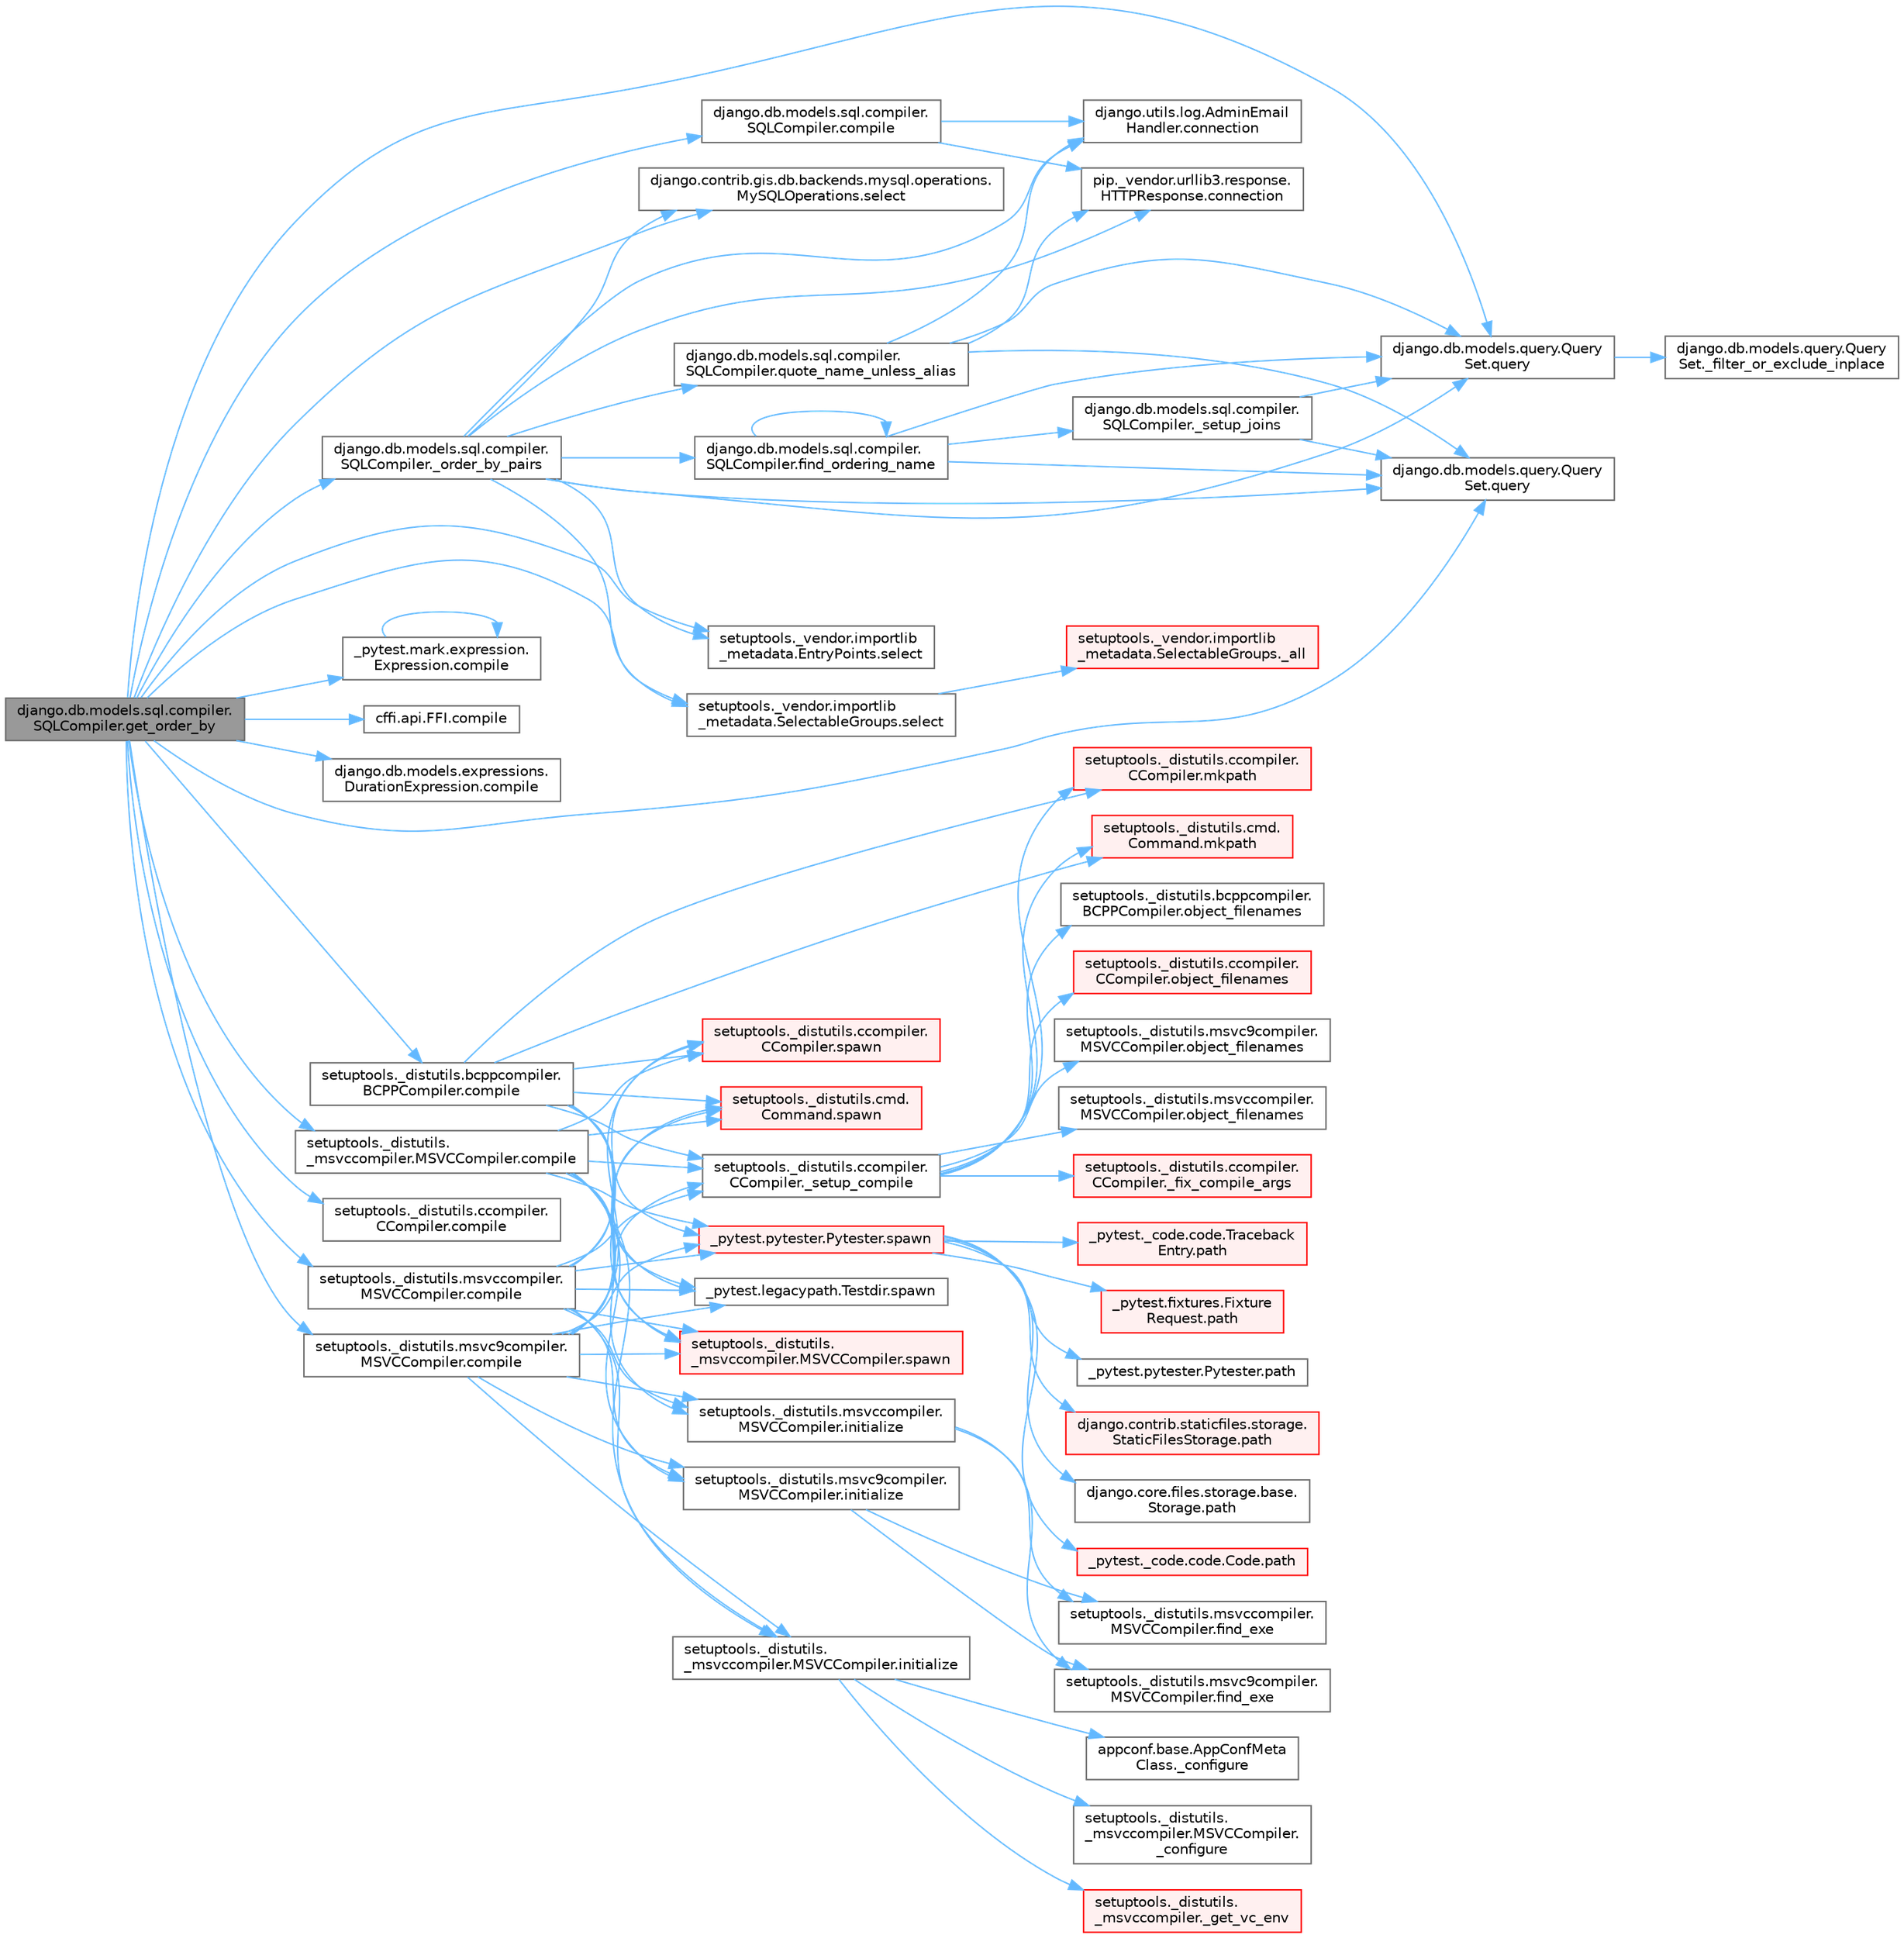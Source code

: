 digraph "django.db.models.sql.compiler.SQLCompiler.get_order_by"
{
 // LATEX_PDF_SIZE
  bgcolor="transparent";
  edge [fontname=Helvetica,fontsize=10,labelfontname=Helvetica,labelfontsize=10];
  node [fontname=Helvetica,fontsize=10,shape=box,height=0.2,width=0.4];
  rankdir="LR";
  Node1 [id="Node000001",label="django.db.models.sql.compiler.\lSQLCompiler.get_order_by",height=0.2,width=0.4,color="gray40", fillcolor="grey60", style="filled", fontcolor="black",tooltip=" "];
  Node1 -> Node2 [id="edge1_Node000001_Node000002",color="steelblue1",style="solid",tooltip=" "];
  Node2 [id="Node000002",label="django.db.models.sql.compiler.\lSQLCompiler._order_by_pairs",height=0.2,width=0.4,color="grey40", fillcolor="white", style="filled",URL="$classdjango_1_1db_1_1models_1_1sql_1_1compiler_1_1_s_q_l_compiler.html#aadc45c88889716b107b99e9f2e76f591",tooltip=" "];
  Node2 -> Node3 [id="edge2_Node000002_Node000003",color="steelblue1",style="solid",tooltip=" "];
  Node3 [id="Node000003",label="django.utils.log.AdminEmail\lHandler.connection",height=0.2,width=0.4,color="grey40", fillcolor="white", style="filled",URL="$classdjango_1_1utils_1_1log_1_1_admin_email_handler.html#a545b5f7ec55a857fe1ca7836814a0760",tooltip=" "];
  Node2 -> Node4 [id="edge3_Node000002_Node000004",color="steelblue1",style="solid",tooltip=" "];
  Node4 [id="Node000004",label="pip._vendor.urllib3.response.\lHTTPResponse.connection",height=0.2,width=0.4,color="grey40", fillcolor="white", style="filled",URL="$classpip_1_1__vendor_1_1urllib3_1_1response_1_1_h_t_t_p_response.html#a9002314624685de3bbf9b84bdc87fef8",tooltip=" "];
  Node2 -> Node5 [id="edge4_Node000002_Node000005",color="steelblue1",style="solid",tooltip=" "];
  Node5 [id="Node000005",label="django.db.models.sql.compiler.\lSQLCompiler.find_ordering_name",height=0.2,width=0.4,color="grey40", fillcolor="white", style="filled",URL="$classdjango_1_1db_1_1models_1_1sql_1_1compiler_1_1_s_q_l_compiler.html#af700709c03bb6c5cd212d3602e909e3a",tooltip=" "];
  Node5 -> Node6 [id="edge5_Node000005_Node000006",color="steelblue1",style="solid",tooltip=" "];
  Node6 [id="Node000006",label="django.db.models.sql.compiler.\lSQLCompiler._setup_joins",height=0.2,width=0.4,color="grey40", fillcolor="white", style="filled",URL="$classdjango_1_1db_1_1models_1_1sql_1_1compiler_1_1_s_q_l_compiler.html#a6c7c0abac7cd55c295b175b2a6e58f94",tooltip=" "];
  Node6 -> Node7 [id="edge6_Node000006_Node000007",color="steelblue1",style="solid",tooltip=" "];
  Node7 [id="Node000007",label="django.db.models.query.Query\lSet.query",height=0.2,width=0.4,color="grey40", fillcolor="white", style="filled",URL="$classdjango_1_1db_1_1models_1_1query_1_1_query_set.html#a8028ed81b109acb162489dbd16604c83",tooltip=" "];
  Node7 -> Node8 [id="edge7_Node000007_Node000008",color="steelblue1",style="solid",tooltip=" "];
  Node8 [id="Node000008",label="django.db.models.query.Query\lSet._filter_or_exclude_inplace",height=0.2,width=0.4,color="grey40", fillcolor="white", style="filled",URL="$classdjango_1_1db_1_1models_1_1query_1_1_query_set.html#aabeb9102e4ff687eea5dc3a6d54a8a29",tooltip=" "];
  Node6 -> Node9 [id="edge8_Node000006_Node000009",color="steelblue1",style="solid",tooltip=" "];
  Node9 [id="Node000009",label="django.db.models.query.Query\lSet.query",height=0.2,width=0.4,color="grey40", fillcolor="white", style="filled",URL="$classdjango_1_1db_1_1models_1_1query_1_1_query_set.html#a0b0307a9b3f65303afb2c5783372d2c2",tooltip=" "];
  Node5 -> Node5 [id="edge9_Node000005_Node000005",color="steelblue1",style="solid",tooltip=" "];
  Node5 -> Node7 [id="edge10_Node000005_Node000007",color="steelblue1",style="solid",tooltip=" "];
  Node5 -> Node9 [id="edge11_Node000005_Node000009",color="steelblue1",style="solid",tooltip=" "];
  Node2 -> Node7 [id="edge12_Node000002_Node000007",color="steelblue1",style="solid",tooltip=" "];
  Node2 -> Node9 [id="edge13_Node000002_Node000009",color="steelblue1",style="solid",tooltip=" "];
  Node2 -> Node10 [id="edge14_Node000002_Node000010",color="steelblue1",style="solid",tooltip=" "];
  Node10 [id="Node000010",label="django.db.models.sql.compiler.\lSQLCompiler.quote_name_unless_alias",height=0.2,width=0.4,color="grey40", fillcolor="white", style="filled",URL="$classdjango_1_1db_1_1models_1_1sql_1_1compiler_1_1_s_q_l_compiler.html#aee1ca8fa1097490d7dde9458af2087a2",tooltip=" "];
  Node10 -> Node3 [id="edge15_Node000010_Node000003",color="steelblue1",style="solid",tooltip=" "];
  Node10 -> Node4 [id="edge16_Node000010_Node000004",color="steelblue1",style="solid",tooltip=" "];
  Node10 -> Node7 [id="edge17_Node000010_Node000007",color="steelblue1",style="solid",tooltip=" "];
  Node10 -> Node9 [id="edge18_Node000010_Node000009",color="steelblue1",style="solid",tooltip=" "];
  Node2 -> Node11 [id="edge19_Node000002_Node000011",color="steelblue1",style="solid",tooltip=" "];
  Node11 [id="Node000011",label="django.contrib.gis.db.backends.mysql.operations.\lMySQLOperations.select",height=0.2,width=0.4,color="grey40", fillcolor="white", style="filled",URL="$classdjango_1_1contrib_1_1gis_1_1db_1_1backends_1_1mysql_1_1operations_1_1_my_s_q_l_operations.html#a284d53076e3cb34e7be3e29f7a257e29",tooltip=" "];
  Node2 -> Node12 [id="edge20_Node000002_Node000012",color="steelblue1",style="solid",tooltip=" "];
  Node12 [id="Node000012",label="setuptools._vendor.importlib\l_metadata.EntryPoints.select",height=0.2,width=0.4,color="grey40", fillcolor="white", style="filled",URL="$classsetuptools_1_1__vendor_1_1importlib__metadata_1_1_entry_points.html#a9d6f21a90bc8484556c17e7549ec48b8",tooltip=" "];
  Node2 -> Node13 [id="edge21_Node000002_Node000013",color="steelblue1",style="solid",tooltip=" "];
  Node13 [id="Node000013",label="setuptools._vendor.importlib\l_metadata.SelectableGroups.select",height=0.2,width=0.4,color="grey40", fillcolor="white", style="filled",URL="$classsetuptools_1_1__vendor_1_1importlib__metadata_1_1_selectable_groups.html#a2e1b574df1dfc1d3ddd577f86a13cf46",tooltip=" "];
  Node13 -> Node14 [id="edge22_Node000013_Node000014",color="steelblue1",style="solid",tooltip=" "];
  Node14 [id="Node000014",label="setuptools._vendor.importlib\l_metadata.SelectableGroups._all",height=0.2,width=0.4,color="red", fillcolor="#FFF0F0", style="filled",URL="$classsetuptools_1_1__vendor_1_1importlib__metadata_1_1_selectable_groups.html#ace2184bf9d795f7de7e4dc21a8c973c4",tooltip=" "];
  Node1 -> Node16 [id="edge23_Node000001_Node000016",color="steelblue1",style="solid",tooltip=" "];
  Node16 [id="Node000016",label="_pytest.mark.expression.\lExpression.compile",height=0.2,width=0.4,color="grey40", fillcolor="white", style="filled",URL="$class__pytest_1_1mark_1_1expression_1_1_expression.html#a487c179805cbb1d7475c2ca8154c96fa",tooltip=" "];
  Node16 -> Node16 [id="edge24_Node000016_Node000016",color="steelblue1",style="solid",tooltip=" "];
  Node1 -> Node17 [id="edge25_Node000001_Node000017",color="steelblue1",style="solid",tooltip=" "];
  Node17 [id="Node000017",label="cffi.api.FFI.compile",height=0.2,width=0.4,color="grey40", fillcolor="white", style="filled",URL="$classcffi_1_1api_1_1_f_f_i.html#aa299db05eaf9e8845167d09760888799",tooltip=" "];
  Node1 -> Node18 [id="edge26_Node000001_Node000018",color="steelblue1",style="solid",tooltip=" "];
  Node18 [id="Node000018",label="django.db.models.expressions.\lDurationExpression.compile",height=0.2,width=0.4,color="grey40", fillcolor="white", style="filled",URL="$classdjango_1_1db_1_1models_1_1expressions_1_1_duration_expression.html#a47b1a07b0eadb9722fcd50f98312abc9",tooltip=" "];
  Node1 -> Node19 [id="edge27_Node000001_Node000019",color="steelblue1",style="solid",tooltip=" "];
  Node19 [id="Node000019",label="django.db.models.sql.compiler.\lSQLCompiler.compile",height=0.2,width=0.4,color="grey40", fillcolor="white", style="filled",URL="$classdjango_1_1db_1_1models_1_1sql_1_1compiler_1_1_s_q_l_compiler.html#aa04036f15ac7916f9be1c43e8ace807a",tooltip=" "];
  Node19 -> Node3 [id="edge28_Node000019_Node000003",color="steelblue1",style="solid",tooltip=" "];
  Node19 -> Node4 [id="edge29_Node000019_Node000004",color="steelblue1",style="solid",tooltip=" "];
  Node1 -> Node20 [id="edge30_Node000001_Node000020",color="steelblue1",style="solid",tooltip=" "];
  Node20 [id="Node000020",label="setuptools._distutils.\l_msvccompiler.MSVCCompiler.compile",height=0.2,width=0.4,color="grey40", fillcolor="white", style="filled",URL="$classsetuptools_1_1__distutils_1_1__msvccompiler_1_1_m_s_v_c_compiler.html#a120b859ab4fa415afafa55d41da93d6d",tooltip=" "];
  Node20 -> Node21 [id="edge31_Node000020_Node000021",color="steelblue1",style="solid",tooltip=" "];
  Node21 [id="Node000021",label="setuptools._distutils.ccompiler.\lCCompiler._setup_compile",height=0.2,width=0.4,color="grey40", fillcolor="white", style="filled",URL="$classsetuptools_1_1__distutils_1_1ccompiler_1_1_c_compiler.html#ac4b66c43e3d07440afc7e38b4d1fdf2e",tooltip=" "];
  Node21 -> Node22 [id="edge32_Node000021_Node000022",color="steelblue1",style="solid",tooltip=" "];
  Node22 [id="Node000022",label="setuptools._distutils.ccompiler.\lCCompiler._fix_compile_args",height=0.2,width=0.4,color="red", fillcolor="#FFF0F0", style="filled",URL="$classsetuptools_1_1__distutils_1_1ccompiler_1_1_c_compiler.html#adf6e856960886280bc5b7b6ab98da11e",tooltip=" "];
  Node21 -> Node24 [id="edge33_Node000021_Node000024",color="steelblue1",style="solid",tooltip=" "];
  Node24 [id="Node000024",label="setuptools._distutils.ccompiler.\lCCompiler.mkpath",height=0.2,width=0.4,color="red", fillcolor="#FFF0F0", style="filled",URL="$classsetuptools_1_1__distutils_1_1ccompiler_1_1_c_compiler.html#a84a377626d580d0a9c7af626de535910",tooltip=" "];
  Node21 -> Node27 [id="edge34_Node000021_Node000027",color="steelblue1",style="solid",tooltip=" "];
  Node27 [id="Node000027",label="setuptools._distutils.cmd.\lCommand.mkpath",height=0.2,width=0.4,color="red", fillcolor="#FFF0F0", style="filled",URL="$classsetuptools_1_1__distutils_1_1cmd_1_1_command.html#ac5192d4d0c02e64755ea4a522d48c4ab",tooltip=" "];
  Node21 -> Node28 [id="edge35_Node000021_Node000028",color="steelblue1",style="solid",tooltip=" "];
  Node28 [id="Node000028",label="setuptools._distutils.bcppcompiler.\lBCPPCompiler.object_filenames",height=0.2,width=0.4,color="grey40", fillcolor="white", style="filled",URL="$classsetuptools_1_1__distutils_1_1bcppcompiler_1_1_b_c_p_p_compiler.html#ac747bc57c726c811b4fb1ccc28c61f01",tooltip=" "];
  Node21 -> Node29 [id="edge36_Node000021_Node000029",color="steelblue1",style="solid",tooltip=" "];
  Node29 [id="Node000029",label="setuptools._distutils.ccompiler.\lCCompiler.object_filenames",height=0.2,width=0.4,color="red", fillcolor="#FFF0F0", style="filled",URL="$classsetuptools_1_1__distutils_1_1ccompiler_1_1_c_compiler.html#ab827c9ddfe9c9f62a450b86dd8aaa1b1",tooltip=" "];
  Node21 -> Node36 [id="edge37_Node000021_Node000036",color="steelblue1",style="solid",tooltip=" "];
  Node36 [id="Node000036",label="setuptools._distutils.msvc9compiler.\lMSVCCompiler.object_filenames",height=0.2,width=0.4,color="grey40", fillcolor="white", style="filled",URL="$classsetuptools_1_1__distutils_1_1msvc9compiler_1_1_m_s_v_c_compiler.html#a39cc5c2c89a083409fd8493ccc8ec93f",tooltip=" "];
  Node21 -> Node37 [id="edge38_Node000021_Node000037",color="steelblue1",style="solid",tooltip=" "];
  Node37 [id="Node000037",label="setuptools._distutils.msvccompiler.\lMSVCCompiler.object_filenames",height=0.2,width=0.4,color="grey40", fillcolor="white", style="filled",URL="$classsetuptools_1_1__distutils_1_1msvccompiler_1_1_m_s_v_c_compiler.html#a0a24fd7f09e7c261d131d65e4f8462d4",tooltip=" "];
  Node20 -> Node38 [id="edge39_Node000020_Node000038",color="steelblue1",style="solid",tooltip=" "];
  Node38 [id="Node000038",label="setuptools._distutils.\l_msvccompiler.MSVCCompiler.initialize",height=0.2,width=0.4,color="grey40", fillcolor="white", style="filled",URL="$classsetuptools_1_1__distutils_1_1__msvccompiler_1_1_m_s_v_c_compiler.html#a43401b9cd5fe5aa3b85704cff01fda01",tooltip=" "];
  Node38 -> Node39 [id="edge40_Node000038_Node000039",color="steelblue1",style="solid",tooltip=" "];
  Node39 [id="Node000039",label="appconf.base.AppConfMeta\lClass._configure",height=0.2,width=0.4,color="grey40", fillcolor="white", style="filled",URL="$classappconf_1_1base_1_1_app_conf_meta_class.html#a0723fc70358e3656b91784ee70ed33ab",tooltip=" "];
  Node38 -> Node40 [id="edge41_Node000038_Node000040",color="steelblue1",style="solid",tooltip=" "];
  Node40 [id="Node000040",label="setuptools._distutils.\l_msvccompiler.MSVCCompiler.\l_configure",height=0.2,width=0.4,color="grey40", fillcolor="white", style="filled",URL="$classsetuptools_1_1__distutils_1_1__msvccompiler_1_1_m_s_v_c_compiler.html#a44536ae62c4c18d3aea088abb468ff8f",tooltip=" "];
  Node38 -> Node41 [id="edge42_Node000038_Node000041",color="steelblue1",style="solid",tooltip=" "];
  Node41 [id="Node000041",label="setuptools._distutils.\l_msvccompiler._get_vc_env",height=0.2,width=0.4,color="red", fillcolor="#FFF0F0", style="filled",URL="$namespacesetuptools_1_1__distutils_1_1__msvccompiler.html#a7c40fac0baa118e2727e52f1cfee79db",tooltip=" "];
  Node20 -> Node45 [id="edge43_Node000020_Node000045",color="steelblue1",style="solid",tooltip=" "];
  Node45 [id="Node000045",label="setuptools._distutils.msvc9compiler.\lMSVCCompiler.initialize",height=0.2,width=0.4,color="grey40", fillcolor="white", style="filled",URL="$classsetuptools_1_1__distutils_1_1msvc9compiler_1_1_m_s_v_c_compiler.html#a94f057de1dc9158080035d0acd89412f",tooltip=" "];
  Node45 -> Node46 [id="edge44_Node000045_Node000046",color="steelblue1",style="solid",tooltip=" "];
  Node46 [id="Node000046",label="setuptools._distutils.msvc9compiler.\lMSVCCompiler.find_exe",height=0.2,width=0.4,color="grey40", fillcolor="white", style="filled",URL="$classsetuptools_1_1__distutils_1_1msvc9compiler_1_1_m_s_v_c_compiler.html#a01cb58614ce12071446ff74416f4eb88",tooltip=" "];
  Node45 -> Node47 [id="edge45_Node000045_Node000047",color="steelblue1",style="solid",tooltip=" "];
  Node47 [id="Node000047",label="setuptools._distutils.msvccompiler.\lMSVCCompiler.find_exe",height=0.2,width=0.4,color="grey40", fillcolor="white", style="filled",URL="$classsetuptools_1_1__distutils_1_1msvccompiler_1_1_m_s_v_c_compiler.html#a46e0b147d29ed24668cacac00c928c62",tooltip=" "];
  Node20 -> Node48 [id="edge46_Node000020_Node000048",color="steelblue1",style="solid",tooltip=" "];
  Node48 [id="Node000048",label="setuptools._distutils.msvccompiler.\lMSVCCompiler.initialize",height=0.2,width=0.4,color="grey40", fillcolor="white", style="filled",URL="$classsetuptools_1_1__distutils_1_1msvccompiler_1_1_m_s_v_c_compiler.html#a622c75ec314a3e866578248e9bfcef28",tooltip=" "];
  Node48 -> Node46 [id="edge47_Node000048_Node000046",color="steelblue1",style="solid",tooltip=" "];
  Node48 -> Node47 [id="edge48_Node000048_Node000047",color="steelblue1",style="solid",tooltip=" "];
  Node20 -> Node49 [id="edge49_Node000020_Node000049",color="steelblue1",style="solid",tooltip=" "];
  Node49 [id="Node000049",label="_pytest.legacypath.Testdir.spawn",height=0.2,width=0.4,color="grey40", fillcolor="white", style="filled",URL="$class__pytest_1_1legacypath_1_1_testdir.html#a7b90d7cbf3ce3f79ac2880b56ffe3c9c",tooltip=" "];
  Node20 -> Node50 [id="edge50_Node000020_Node000050",color="steelblue1",style="solid",tooltip=" "];
  Node50 [id="Node000050",label="_pytest.pytester.Pytester.spawn",height=0.2,width=0.4,color="red", fillcolor="#FFF0F0", style="filled",URL="$class__pytest_1_1pytester_1_1_pytester.html#abebb7155ff193e7514ef38b8569e6b58",tooltip=" "];
  Node50 -> Node51 [id="edge51_Node000050_Node000051",color="steelblue1",style="solid",tooltip=" "];
  Node51 [id="Node000051",label="_pytest._code.code.Code.path",height=0.2,width=0.4,color="red", fillcolor="#FFF0F0", style="filled",URL="$class__pytest_1_1__code_1_1code_1_1_code.html#a1dae55e90750fe77c7517f806a14d864",tooltip=" "];
  Node50 -> Node62 [id="edge52_Node000050_Node000062",color="steelblue1",style="solid",tooltip=" "];
  Node62 [id="Node000062",label="_pytest._code.code.Traceback\lEntry.path",height=0.2,width=0.4,color="red", fillcolor="#FFF0F0", style="filled",URL="$class__pytest_1_1__code_1_1code_1_1_traceback_entry.html#a5a88b9ae4623733566450a9e7d8387c0",tooltip=" "];
  Node50 -> Node64 [id="edge53_Node000050_Node000064",color="steelblue1",style="solid",tooltip=" "];
  Node64 [id="Node000064",label="_pytest.fixtures.Fixture\lRequest.path",height=0.2,width=0.4,color="red", fillcolor="#FFF0F0", style="filled",URL="$class__pytest_1_1fixtures_1_1_fixture_request.html#a6f6db59812d121b54cd67d5e434e1451",tooltip=" "];
  Node50 -> Node70 [id="edge54_Node000050_Node000070",color="steelblue1",style="solid",tooltip=" "];
  Node70 [id="Node000070",label="_pytest.pytester.Pytester.path",height=0.2,width=0.4,color="grey40", fillcolor="white", style="filled",URL="$class__pytest_1_1pytester_1_1_pytester.html#a403c804f74a87f5e5705774fa896cc1f",tooltip=" "];
  Node50 -> Node71 [id="edge55_Node000050_Node000071",color="steelblue1",style="solid",tooltip=" "];
  Node71 [id="Node000071",label="django.contrib.staticfiles.storage.\lStaticFilesStorage.path",height=0.2,width=0.4,color="red", fillcolor="#FFF0F0", style="filled",URL="$classdjango_1_1contrib_1_1staticfiles_1_1storage_1_1_static_files_storage.html#a4e96cc92fbde7423d1b74f3a50fc0bf6",tooltip=" "];
  Node50 -> Node514 [id="edge56_Node000050_Node000514",color="steelblue1",style="solid",tooltip=" "];
  Node514 [id="Node000514",label="django.core.files.storage.base.\lStorage.path",height=0.2,width=0.4,color="grey40", fillcolor="white", style="filled",URL="$classdjango_1_1core_1_1files_1_1storage_1_1base_1_1_storage.html#a9be8d49a55131dbbab2c5fd57f7e772c",tooltip=" "];
  Node20 -> Node2661 [id="edge57_Node000020_Node002661",color="steelblue1",style="solid",tooltip=" "];
  Node2661 [id="Node002661",label="setuptools._distutils.\l_msvccompiler.MSVCCompiler.spawn",height=0.2,width=0.4,color="red", fillcolor="#FFF0F0", style="filled",URL="$classsetuptools_1_1__distutils_1_1__msvccompiler_1_1_m_s_v_c_compiler.html#a9aa3de4c16c1786efcbc72a361aadb66",tooltip=" "];
  Node20 -> Node2663 [id="edge58_Node000020_Node002663",color="steelblue1",style="solid",tooltip=" "];
  Node2663 [id="Node002663",label="setuptools._distutils.ccompiler.\lCCompiler.spawn",height=0.2,width=0.4,color="red", fillcolor="#FFF0F0", style="filled",URL="$classsetuptools_1_1__distutils_1_1ccompiler_1_1_c_compiler.html#af513247d5bdabdc090f42e431d7da74f",tooltip=" "];
  Node20 -> Node2664 [id="edge59_Node000020_Node002664",color="steelblue1",style="solid",tooltip=" "];
  Node2664 [id="Node002664",label="setuptools._distutils.cmd.\lCommand.spawn",height=0.2,width=0.4,color="red", fillcolor="#FFF0F0", style="filled",URL="$classsetuptools_1_1__distutils_1_1cmd_1_1_command.html#a9d990023ef8ad29009426c7facf05efb",tooltip=" "];
  Node1 -> Node4547 [id="edge60_Node000001_Node004547",color="steelblue1",style="solid",tooltip=" "];
  Node4547 [id="Node004547",label="setuptools._distutils.bcppcompiler.\lBCPPCompiler.compile",height=0.2,width=0.4,color="grey40", fillcolor="white", style="filled",URL="$classsetuptools_1_1__distutils_1_1bcppcompiler_1_1_b_c_p_p_compiler.html#add8958f9b0f0d3a834bd12e6c33ed4a4",tooltip=" "];
  Node4547 -> Node21 [id="edge61_Node004547_Node000021",color="steelblue1",style="solid",tooltip=" "];
  Node4547 -> Node24 [id="edge62_Node004547_Node000024",color="steelblue1",style="solid",tooltip=" "];
  Node4547 -> Node27 [id="edge63_Node004547_Node000027",color="steelblue1",style="solid",tooltip=" "];
  Node4547 -> Node49 [id="edge64_Node004547_Node000049",color="steelblue1",style="solid",tooltip=" "];
  Node4547 -> Node50 [id="edge65_Node004547_Node000050",color="steelblue1",style="solid",tooltip=" "];
  Node4547 -> Node2661 [id="edge66_Node004547_Node002661",color="steelblue1",style="solid",tooltip=" "];
  Node4547 -> Node2663 [id="edge67_Node004547_Node002663",color="steelblue1",style="solid",tooltip=" "];
  Node4547 -> Node2664 [id="edge68_Node004547_Node002664",color="steelblue1",style="solid",tooltip=" "];
  Node1 -> Node4548 [id="edge69_Node000001_Node004548",color="steelblue1",style="solid",tooltip=" "];
  Node4548 [id="Node004548",label="setuptools._distutils.ccompiler.\lCCompiler.compile",height=0.2,width=0.4,color="grey40", fillcolor="white", style="filled",URL="$classsetuptools_1_1__distutils_1_1ccompiler_1_1_c_compiler.html#af627563c92fd0bea9506ee19020bdd44",tooltip=" "];
  Node1 -> Node4549 [id="edge70_Node000001_Node004549",color="steelblue1",style="solid",tooltip=" "];
  Node4549 [id="Node004549",label="setuptools._distutils.msvc9compiler.\lMSVCCompiler.compile",height=0.2,width=0.4,color="grey40", fillcolor="white", style="filled",URL="$classsetuptools_1_1__distutils_1_1msvc9compiler_1_1_m_s_v_c_compiler.html#acef92f6a3e5ca1da81edac6c4eb13394",tooltip=" "];
  Node4549 -> Node21 [id="edge71_Node004549_Node000021",color="steelblue1",style="solid",tooltip=" "];
  Node4549 -> Node38 [id="edge72_Node004549_Node000038",color="steelblue1",style="solid",tooltip=" "];
  Node4549 -> Node45 [id="edge73_Node004549_Node000045",color="steelblue1",style="solid",tooltip=" "];
  Node4549 -> Node48 [id="edge74_Node004549_Node000048",color="steelblue1",style="solid",tooltip=" "];
  Node4549 -> Node49 [id="edge75_Node004549_Node000049",color="steelblue1",style="solid",tooltip=" "];
  Node4549 -> Node50 [id="edge76_Node004549_Node000050",color="steelblue1",style="solid",tooltip=" "];
  Node4549 -> Node2661 [id="edge77_Node004549_Node002661",color="steelblue1",style="solid",tooltip=" "];
  Node4549 -> Node2663 [id="edge78_Node004549_Node002663",color="steelblue1",style="solid",tooltip=" "];
  Node4549 -> Node2664 [id="edge79_Node004549_Node002664",color="steelblue1",style="solid",tooltip=" "];
  Node1 -> Node4550 [id="edge80_Node000001_Node004550",color="steelblue1",style="solid",tooltip=" "];
  Node4550 [id="Node004550",label="setuptools._distutils.msvccompiler.\lMSVCCompiler.compile",height=0.2,width=0.4,color="grey40", fillcolor="white", style="filled",URL="$classsetuptools_1_1__distutils_1_1msvccompiler_1_1_m_s_v_c_compiler.html#a0b94993c995adcbeba0bd04caff0905a",tooltip=" "];
  Node4550 -> Node21 [id="edge81_Node004550_Node000021",color="steelblue1",style="solid",tooltip=" "];
  Node4550 -> Node38 [id="edge82_Node004550_Node000038",color="steelblue1",style="solid",tooltip=" "];
  Node4550 -> Node45 [id="edge83_Node004550_Node000045",color="steelblue1",style="solid",tooltip=" "];
  Node4550 -> Node48 [id="edge84_Node004550_Node000048",color="steelblue1",style="solid",tooltip=" "];
  Node4550 -> Node49 [id="edge85_Node004550_Node000049",color="steelblue1",style="solid",tooltip=" "];
  Node4550 -> Node50 [id="edge86_Node004550_Node000050",color="steelblue1",style="solid",tooltip=" "];
  Node4550 -> Node2661 [id="edge87_Node004550_Node002661",color="steelblue1",style="solid",tooltip=" "];
  Node4550 -> Node2663 [id="edge88_Node004550_Node002663",color="steelblue1",style="solid",tooltip=" "];
  Node4550 -> Node2664 [id="edge89_Node004550_Node002664",color="steelblue1",style="solid",tooltip=" "];
  Node1 -> Node7 [id="edge90_Node000001_Node000007",color="steelblue1",style="solid",tooltip=" "];
  Node1 -> Node9 [id="edge91_Node000001_Node000009",color="steelblue1",style="solid",tooltip=" "];
  Node1 -> Node11 [id="edge92_Node000001_Node000011",color="steelblue1",style="solid",tooltip=" "];
  Node1 -> Node12 [id="edge93_Node000001_Node000012",color="steelblue1",style="solid",tooltip=" "];
  Node1 -> Node13 [id="edge94_Node000001_Node000013",color="steelblue1",style="solid",tooltip=" "];
}

